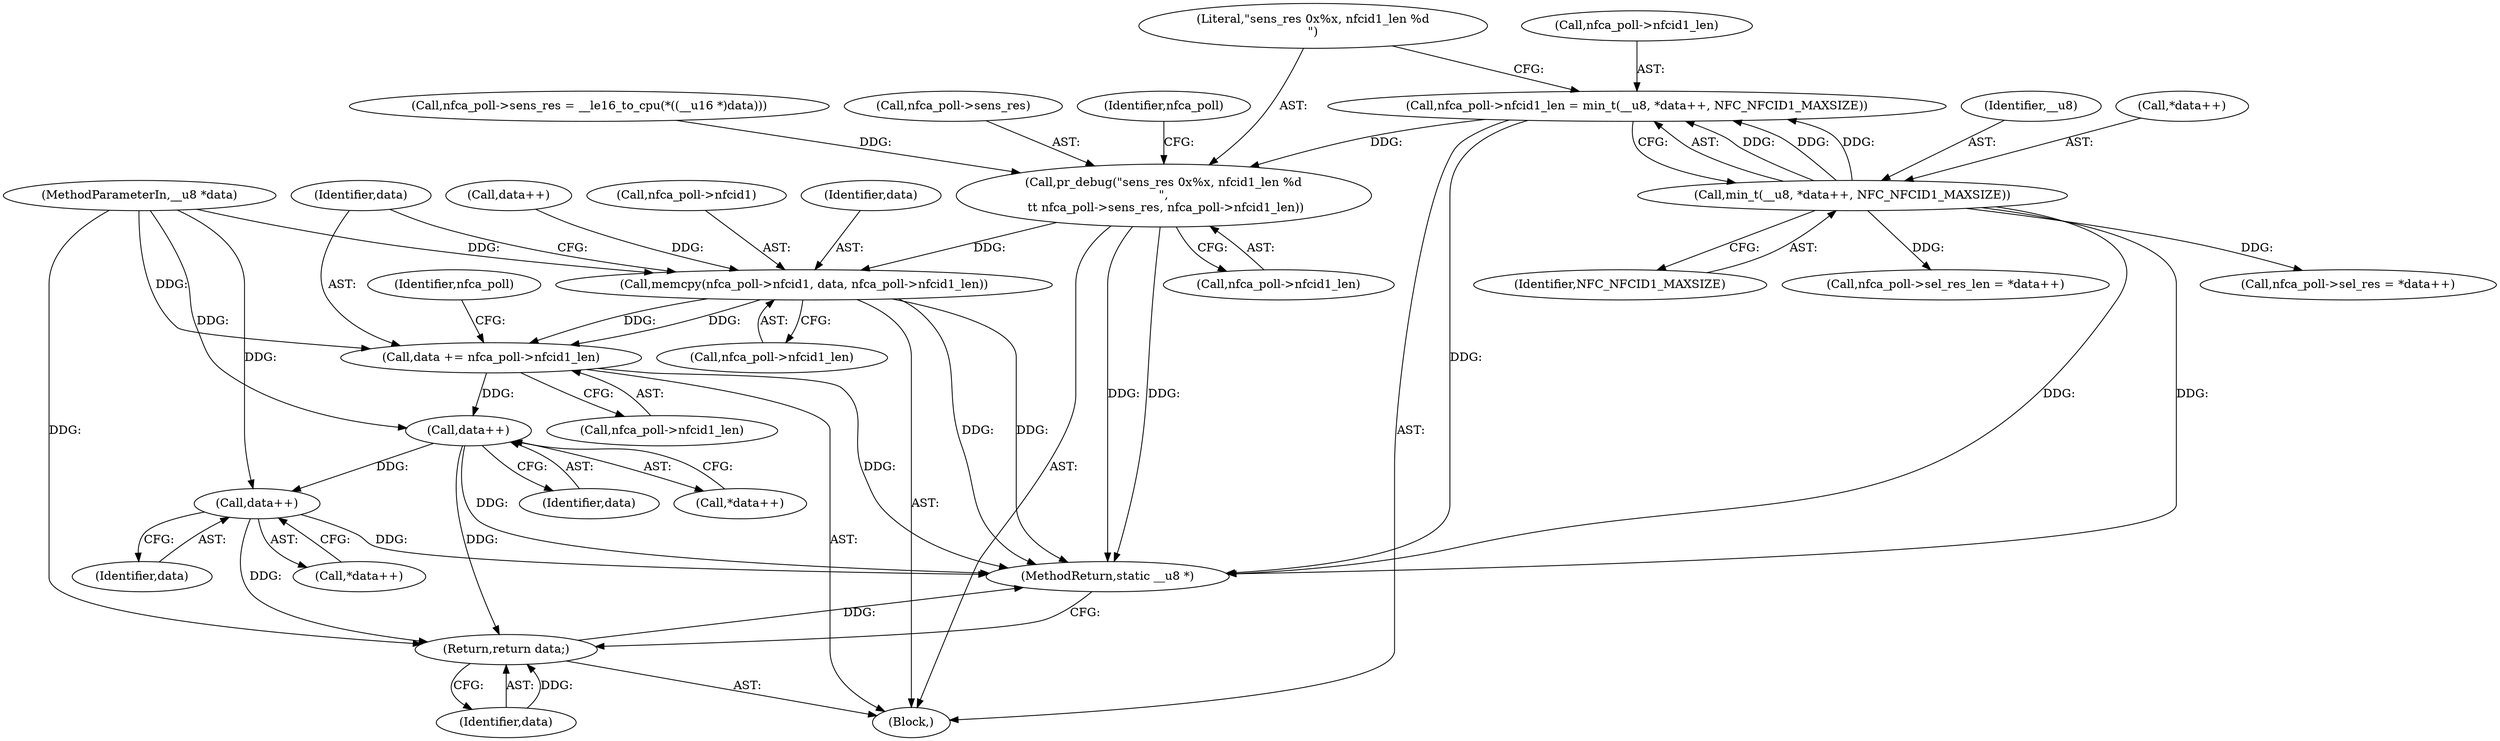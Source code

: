 digraph "0_linux_67de956ff5dc1d4f321e16cfbd63f5be3b691b43_0@pointer" {
"1000117" [label="(Call,nfca_poll->nfcid1_len = min_t(__u8, *data++, NFC_NFCID1_MAXSIZE))"];
"1000121" [label="(Call,min_t(__u8, *data++, NFC_NFCID1_MAXSIZE))"];
"1000127" [label="(Call,pr_debug(\"sens_res 0x%x, nfcid1_len %d\n\",\n \t\t nfca_poll->sens_res, nfca_poll->nfcid1_len))"];
"1000135" [label="(Call,memcpy(nfca_poll->nfcid1, data, nfca_poll->nfcid1_len))"];
"1000143" [label="(Call,data += nfca_poll->nfcid1_len)"];
"1000153" [label="(Call,data++)"];
"1000166" [label="(Call,data++)"];
"1000176" [label="(Return,return data;)"];
"1000121" [label="(Call,min_t(__u8, *data++, NFC_NFCID1_MAXSIZE))"];
"1000104" [label="(Block,)"];
"1000153" [label="(Call,data++)"];
"1000126" [label="(Identifier,NFC_NFCID1_MAXSIZE)"];
"1000124" [label="(Call,data++)"];
"1000148" [label="(Call,nfca_poll->sel_res_len = *data++)"];
"1000178" [label="(MethodReturn,static __u8 *)"];
"1000145" [label="(Call,nfca_poll->nfcid1_len)"];
"1000132" [label="(Call,nfca_poll->nfcid1_len)"];
"1000177" [label="(Identifier,data)"];
"1000103" [label="(MethodParameterIn,__u8 *data)"];
"1000105" [label="(Call,nfca_poll->sens_res = __le16_to_cpu(*((__u16 *)data)))"];
"1000140" [label="(Call,nfca_poll->nfcid1_len)"];
"1000122" [label="(Identifier,__u8)"];
"1000129" [label="(Call,nfca_poll->sens_res)"];
"1000176" [label="(Return,return data;)"];
"1000137" [label="(Identifier,nfca_poll)"];
"1000161" [label="(Call,nfca_poll->sel_res = *data++)"];
"1000118" [label="(Call,nfca_poll->nfcid1_len)"];
"1000135" [label="(Call,memcpy(nfca_poll->nfcid1, data, nfca_poll->nfcid1_len))"];
"1000150" [label="(Identifier,nfca_poll)"];
"1000136" [label="(Call,nfca_poll->nfcid1)"];
"1000144" [label="(Identifier,data)"];
"1000139" [label="(Identifier,data)"];
"1000117" [label="(Call,nfca_poll->nfcid1_len = min_t(__u8, *data++, NFC_NFCID1_MAXSIZE))"];
"1000127" [label="(Call,pr_debug(\"sens_res 0x%x, nfcid1_len %d\n\",\n \t\t nfca_poll->sens_res, nfca_poll->nfcid1_len))"];
"1000154" [label="(Identifier,data)"];
"1000123" [label="(Call,*data++)"];
"1000152" [label="(Call,*data++)"];
"1000166" [label="(Call,data++)"];
"1000165" [label="(Call,*data++)"];
"1000143" [label="(Call,data += nfca_poll->nfcid1_len)"];
"1000128" [label="(Literal,\"sens_res 0x%x, nfcid1_len %d\n\")"];
"1000167" [label="(Identifier,data)"];
"1000117" -> "1000104"  [label="AST: "];
"1000117" -> "1000121"  [label="CFG: "];
"1000118" -> "1000117"  [label="AST: "];
"1000121" -> "1000117"  [label="AST: "];
"1000128" -> "1000117"  [label="CFG: "];
"1000117" -> "1000178"  [label="DDG: "];
"1000121" -> "1000117"  [label="DDG: "];
"1000121" -> "1000117"  [label="DDG: "];
"1000121" -> "1000117"  [label="DDG: "];
"1000117" -> "1000127"  [label="DDG: "];
"1000121" -> "1000126"  [label="CFG: "];
"1000122" -> "1000121"  [label="AST: "];
"1000123" -> "1000121"  [label="AST: "];
"1000126" -> "1000121"  [label="AST: "];
"1000121" -> "1000178"  [label="DDG: "];
"1000121" -> "1000178"  [label="DDG: "];
"1000121" -> "1000148"  [label="DDG: "];
"1000121" -> "1000161"  [label="DDG: "];
"1000127" -> "1000104"  [label="AST: "];
"1000127" -> "1000132"  [label="CFG: "];
"1000128" -> "1000127"  [label="AST: "];
"1000129" -> "1000127"  [label="AST: "];
"1000132" -> "1000127"  [label="AST: "];
"1000137" -> "1000127"  [label="CFG: "];
"1000127" -> "1000178"  [label="DDG: "];
"1000127" -> "1000178"  [label="DDG: "];
"1000105" -> "1000127"  [label="DDG: "];
"1000127" -> "1000135"  [label="DDG: "];
"1000135" -> "1000104"  [label="AST: "];
"1000135" -> "1000140"  [label="CFG: "];
"1000136" -> "1000135"  [label="AST: "];
"1000139" -> "1000135"  [label="AST: "];
"1000140" -> "1000135"  [label="AST: "];
"1000144" -> "1000135"  [label="CFG: "];
"1000135" -> "1000178"  [label="DDG: "];
"1000135" -> "1000178"  [label="DDG: "];
"1000124" -> "1000135"  [label="DDG: "];
"1000103" -> "1000135"  [label="DDG: "];
"1000135" -> "1000143"  [label="DDG: "];
"1000135" -> "1000143"  [label="DDG: "];
"1000143" -> "1000104"  [label="AST: "];
"1000143" -> "1000145"  [label="CFG: "];
"1000144" -> "1000143"  [label="AST: "];
"1000145" -> "1000143"  [label="AST: "];
"1000150" -> "1000143"  [label="CFG: "];
"1000143" -> "1000178"  [label="DDG: "];
"1000103" -> "1000143"  [label="DDG: "];
"1000143" -> "1000153"  [label="DDG: "];
"1000153" -> "1000152"  [label="AST: "];
"1000153" -> "1000154"  [label="CFG: "];
"1000154" -> "1000153"  [label="AST: "];
"1000152" -> "1000153"  [label="CFG: "];
"1000153" -> "1000178"  [label="DDG: "];
"1000103" -> "1000153"  [label="DDG: "];
"1000153" -> "1000166"  [label="DDG: "];
"1000153" -> "1000176"  [label="DDG: "];
"1000166" -> "1000165"  [label="AST: "];
"1000166" -> "1000167"  [label="CFG: "];
"1000167" -> "1000166"  [label="AST: "];
"1000165" -> "1000166"  [label="CFG: "];
"1000166" -> "1000178"  [label="DDG: "];
"1000103" -> "1000166"  [label="DDG: "];
"1000166" -> "1000176"  [label="DDG: "];
"1000176" -> "1000104"  [label="AST: "];
"1000176" -> "1000177"  [label="CFG: "];
"1000177" -> "1000176"  [label="AST: "];
"1000178" -> "1000176"  [label="CFG: "];
"1000176" -> "1000178"  [label="DDG: "];
"1000177" -> "1000176"  [label="DDG: "];
"1000103" -> "1000176"  [label="DDG: "];
}
